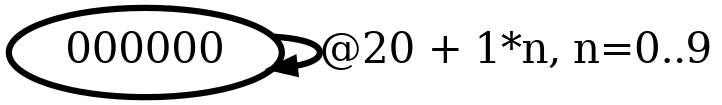 digraph G {
        node [style=rounded, penwidth=3, fontsize=20, shape=oval];
        "000000" -> "000000" [label="@20 + 1*n, n=0..9", color=black,arrowsize=1,style=bold,penwidth=3,fontsize=20];
}
